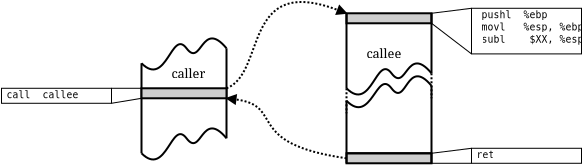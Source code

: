 <?xml version="1.0" encoding="UTF-8"?>
<dia:diagram xmlns:dia="http://www.lysator.liu.se/~alla/dia/">
  <dia:layer name="Background" visible="true">
    <dia:object type="Standard - BezierLine" version="0" id="O0">
      <dia:attribute name="obj_pos">
        <dia:point val="18.75,25.75"/>
      </dia:attribute>
      <dia:attribute name="obj_bb">
        <dia:rectangle val="12.651,22.347;18.807,25.807"/>
      </dia:attribute>
      <dia:attribute name="bez_points">
        <dia:point val="18.75,25.75"/>
        <dia:point val="13.5,25"/>
        <dia:point val="15.75,23.125"/>
        <dia:point val="12.75,22.75"/>
      </dia:attribute>
      <dia:attribute name="corner_types">
        <dia:enum val="0"/>
        <dia:enum val="0"/>
      </dia:attribute>
      <dia:attribute name="line_style">
        <dia:enum val="4"/>
      </dia:attribute>
      <dia:attribute name="end_arrow">
        <dia:enum val="3"/>
      </dia:attribute>
      <dia:attribute name="end_arrow_length">
        <dia:real val="0.4"/>
      </dia:attribute>
      <dia:attribute name="end_arrow_width">
        <dia:real val="0.4"/>
      </dia:attribute>
      <dia:connections>
        <dia:connection handle="0" to="O3" connection="3"/>
      </dia:connections>
    </dia:object>
    <dia:object type="Standard - Text" version="0" id="O1">
      <dia:attribute name="obj_pos">
        <dia:point val="19.75,20.75"/>
      </dia:attribute>
      <dia:attribute name="obj_bb">
        <dia:rectangle val="19.75,20.15;21.1,21.2"/>
      </dia:attribute>
      <dia:attribute name="text">
        <dia:composite type="text">
          <dia:attribute name="string">
            <dia:string>#callee#</dia:string>
          </dia:attribute>
          <dia:attribute name="font">
            <dia:font family="serif" style="0" name="Times-Roman"/>
          </dia:attribute>
          <dia:attribute name="height">
            <dia:real val="0.8"/>
          </dia:attribute>
          <dia:attribute name="pos">
            <dia:point val="19.75,20.75"/>
          </dia:attribute>
          <dia:attribute name="color">
            <dia:color val="#000000"/>
          </dia:attribute>
          <dia:attribute name="alignment">
            <dia:enum val="0"/>
          </dia:attribute>
        </dia:composite>
      </dia:attribute>
    </dia:object>
    <dia:object type="Standard - Text" version="0" id="O2">
      <dia:attribute name="obj_pos">
        <dia:point val="10,21.75"/>
      </dia:attribute>
      <dia:attribute name="obj_bb">
        <dia:rectangle val="10,21.15;11.35,22.2"/>
      </dia:attribute>
      <dia:attribute name="text">
        <dia:composite type="text">
          <dia:attribute name="string">
            <dia:string>#caller#</dia:string>
          </dia:attribute>
          <dia:attribute name="font">
            <dia:font family="serif" style="0" name="Times-Roman"/>
          </dia:attribute>
          <dia:attribute name="height">
            <dia:real val="0.8"/>
          </dia:attribute>
          <dia:attribute name="pos">
            <dia:point val="10,21.75"/>
          </dia:attribute>
          <dia:attribute name="color">
            <dia:color val="#000000"/>
          </dia:attribute>
          <dia:attribute name="alignment">
            <dia:enum val="0"/>
          </dia:attribute>
        </dia:composite>
      </dia:attribute>
    </dia:object>
    <dia:object type="Standard - Box" version="0" id="O3">
      <dia:attribute name="obj_pos">
        <dia:point val="18.75,25.5"/>
      </dia:attribute>
      <dia:attribute name="obj_bb">
        <dia:rectangle val="18.7,25.45;23.05,26.05"/>
      </dia:attribute>
      <dia:attribute name="elem_corner">
        <dia:point val="18.75,25.5"/>
      </dia:attribute>
      <dia:attribute name="elem_width">
        <dia:real val="4.25"/>
      </dia:attribute>
      <dia:attribute name="elem_height">
        <dia:real val="0.5"/>
      </dia:attribute>
      <dia:attribute name="inner_color">
        <dia:color val="#cecece"/>
      </dia:attribute>
      <dia:attribute name="show_background">
        <dia:boolean val="true"/>
      </dia:attribute>
    </dia:object>
    <dia:object type="Standard - Box" version="0" id="O4">
      <dia:attribute name="obj_pos">
        <dia:point val="25,25.25"/>
      </dia:attribute>
      <dia:attribute name="obj_bb">
        <dia:rectangle val="24.975,25.225;30.525,26.025"/>
      </dia:attribute>
      <dia:attribute name="elem_corner">
        <dia:point val="25,25.25"/>
      </dia:attribute>
      <dia:attribute name="elem_width">
        <dia:real val="5.5"/>
      </dia:attribute>
      <dia:attribute name="elem_height">
        <dia:real val="0.75"/>
      </dia:attribute>
      <dia:attribute name="border_width">
        <dia:real val="0.05"/>
      </dia:attribute>
      <dia:attribute name="show_background">
        <dia:boolean val="true"/>
      </dia:attribute>
    </dia:object>
    <dia:object type="Standard - Text" version="0" id="O5">
      <dia:attribute name="obj_pos">
        <dia:point val="25.25,25.75"/>
      </dia:attribute>
      <dia:attribute name="obj_bb">
        <dia:rectangle val="25.25,25.35;26,26.1"/>
      </dia:attribute>
      <dia:attribute name="text">
        <dia:composite type="text">
          <dia:attribute name="string">
            <dia:string>#ret#</dia:string>
          </dia:attribute>
          <dia:attribute name="font">
            <dia:font family="monospace" style="0" name="Courier"/>
          </dia:attribute>
          <dia:attribute name="height">
            <dia:real val="0.6"/>
          </dia:attribute>
          <dia:attribute name="pos">
            <dia:point val="25.25,25.75"/>
          </dia:attribute>
          <dia:attribute name="color">
            <dia:color val="#000000"/>
          </dia:attribute>
          <dia:attribute name="alignment">
            <dia:enum val="0"/>
          </dia:attribute>
        </dia:composite>
      </dia:attribute>
    </dia:object>
    <dia:object type="Standard - Line" version="0" id="O6">
      <dia:attribute name="obj_pos">
        <dia:point val="23,25.5"/>
      </dia:attribute>
      <dia:attribute name="obj_bb">
        <dia:rectangle val="22.972,25.222;25.028,25.528"/>
      </dia:attribute>
      <dia:attribute name="conn_endpoints">
        <dia:point val="23,25.5"/>
        <dia:point val="25,25.25"/>
      </dia:attribute>
      <dia:attribute name="numcp">
        <dia:int val="1"/>
      </dia:attribute>
      <dia:attribute name="line_width">
        <dia:real val="0.05"/>
      </dia:attribute>
      <dia:connections>
        <dia:connection handle="0" to="O3" connection="2"/>
        <dia:connection handle="1" to="O4" connection="0"/>
      </dia:connections>
    </dia:object>
    <dia:object type="Standard - Line" version="0" id="O7">
      <dia:attribute name="obj_pos">
        <dia:point val="23,26"/>
      </dia:attribute>
      <dia:attribute name="obj_bb">
        <dia:rectangle val="22.975,25.975;25.025,26.025"/>
      </dia:attribute>
      <dia:attribute name="conn_endpoints">
        <dia:point val="23,26"/>
        <dia:point val="25,26"/>
      </dia:attribute>
      <dia:attribute name="numcp">
        <dia:int val="1"/>
      </dia:attribute>
      <dia:attribute name="line_width">
        <dia:real val="0.05"/>
      </dia:attribute>
      <dia:connections>
        <dia:connection handle="0" to="O3" connection="7"/>
        <dia:connection handle="1" to="O4" connection="5"/>
      </dia:connections>
    </dia:object>
    <dia:object type="Standard - Line" version="0" id="O8">
      <dia:attribute name="obj_pos">
        <dia:point val="18.75,22.875"/>
      </dia:attribute>
      <dia:attribute name="obj_bb">
        <dia:rectangle val="18.7,22.825;18.8,26.05"/>
      </dia:attribute>
      <dia:attribute name="conn_endpoints">
        <dia:point val="18.75,22.875"/>
        <dia:point val="18.75,26"/>
      </dia:attribute>
      <dia:attribute name="numcp">
        <dia:int val="1"/>
      </dia:attribute>
      <dia:connections>
        <dia:connection handle="0" to="O20" connection="0"/>
        <dia:connection handle="1" to="O3" connection="5"/>
      </dia:connections>
    </dia:object>
    <dia:object type="Standard - Line" version="0" id="O9">
      <dia:attribute name="obj_pos">
        <dia:point val="23,22.125"/>
      </dia:attribute>
      <dia:attribute name="obj_bb">
        <dia:rectangle val="22.95,22.075;23.05,26.05"/>
      </dia:attribute>
      <dia:attribute name="conn_endpoints">
        <dia:point val="23,22.125"/>
        <dia:point val="23,26"/>
      </dia:attribute>
      <dia:attribute name="numcp">
        <dia:int val="1"/>
      </dia:attribute>
      <dia:connections>
        <dia:connection handle="0" to="O21" connection="0"/>
        <dia:connection handle="1" to="O3" connection="7"/>
      </dia:connections>
    </dia:object>
    <dia:object type="Standard - Line" version="0" id="O10">
      <dia:attribute name="obj_pos">
        <dia:point val="23,25.5"/>
      </dia:attribute>
      <dia:attribute name="obj_bb">
        <dia:rectangle val="18.7,25.45;23.05,25.55"/>
      </dia:attribute>
      <dia:attribute name="conn_endpoints">
        <dia:point val="23,25.5"/>
        <dia:point val="18.75,25.5"/>
      </dia:attribute>
      <dia:attribute name="numcp">
        <dia:int val="1"/>
      </dia:attribute>
      <dia:connections>
        <dia:connection handle="0" to="O3" connection="2"/>
        <dia:connection handle="1" to="O3" connection="0"/>
      </dia:connections>
    </dia:object>
    <dia:object type="Standard - Line" version="0" id="O11">
      <dia:attribute name="obj_pos">
        <dia:point val="8.5,21"/>
      </dia:attribute>
      <dia:attribute name="obj_bb">
        <dia:rectangle val="8.45,20.95;8.55,25.55"/>
      </dia:attribute>
      <dia:attribute name="conn_endpoints">
        <dia:point val="8.5,21"/>
        <dia:point val="8.5,25.5"/>
      </dia:attribute>
      <dia:attribute name="numcp">
        <dia:int val="1"/>
      </dia:attribute>
    </dia:object>
    <dia:object type="Standard - Line" version="0" id="O12">
      <dia:attribute name="obj_pos">
        <dia:point val="12.75,20.25"/>
      </dia:attribute>
      <dia:attribute name="obj_bb">
        <dia:rectangle val="12.7,20.2;12.8,24.8"/>
      </dia:attribute>
      <dia:attribute name="conn_endpoints">
        <dia:point val="12.75,20.25"/>
        <dia:point val="12.75,24.75"/>
      </dia:attribute>
      <dia:attribute name="numcp">
        <dia:int val="1"/>
      </dia:attribute>
    </dia:object>
    <dia:object type="Standard - BezierLine" version="0" id="O13">
      <dia:attribute name="obj_pos">
        <dia:point val="8.5,21"/>
      </dia:attribute>
      <dia:attribute name="obj_bb">
        <dia:rectangle val="8.429,19.707;12.82,21.36"/>
      </dia:attribute>
      <dia:attribute name="bez_points">
        <dia:point val="8.5,21"/>
        <dia:point val="9.75,22.25"/>
        <dia:point val="10,19.25"/>
        <dia:point val="10.75,20.25"/>
        <dia:point val="11.5,21.25"/>
        <dia:point val="11.5,18.75"/>
        <dia:point val="12.75,20.25"/>
      </dia:attribute>
      <dia:attribute name="corner_types">
        <dia:enum val="0"/>
        <dia:enum val="0"/>
        <dia:enum val="0"/>
      </dia:attribute>
    </dia:object>
    <dia:object type="Standard - BezierLine" version="0" id="O14">
      <dia:attribute name="obj_pos">
        <dia:point val="8.5,25.5"/>
      </dia:attribute>
      <dia:attribute name="obj_bb">
        <dia:rectangle val="8.429,24.207;12.82,25.86"/>
      </dia:attribute>
      <dia:attribute name="bez_points">
        <dia:point val="8.5,25.5"/>
        <dia:point val="9.75,26.75"/>
        <dia:point val="10,23.75"/>
        <dia:point val="10.75,24.75"/>
        <dia:point val="11.5,25.75"/>
        <dia:point val="11.5,23.25"/>
        <dia:point val="12.75,24.75"/>
      </dia:attribute>
      <dia:attribute name="corner_types">
        <dia:enum val="0"/>
        <dia:enum val="0"/>
        <dia:enum val="0"/>
      </dia:attribute>
    </dia:object>
    <dia:object type="Standard - BezierLine" version="0" id="O15">
      <dia:attribute name="obj_pos">
        <dia:point val="18.75,22.875"/>
      </dia:attribute>
      <dia:attribute name="obj_bb">
        <dia:rectangle val="18.679,21.6;23.07,23.246"/>
      </dia:attribute>
      <dia:attribute name="bez_points">
        <dia:point val="18.75,22.875"/>
        <dia:point val="20,24.125"/>
        <dia:point val="20.25,21.25"/>
        <dia:point val="21,22.25"/>
        <dia:point val="21.75,23.25"/>
        <dia:point val="21.75,20.625"/>
        <dia:point val="23,22.125"/>
      </dia:attribute>
      <dia:attribute name="corner_types">
        <dia:enum val="0"/>
        <dia:enum val="0"/>
        <dia:enum val="0"/>
      </dia:attribute>
      <dia:connections>
        <dia:connection handle="0" to="O20" connection="0"/>
        <dia:connection handle="6" to="O21" connection="0"/>
      </dia:connections>
    </dia:object>
    <dia:object type="Standard - Box" version="0" id="O16">
      <dia:attribute name="obj_pos">
        <dia:point val="18.75,18.5"/>
      </dia:attribute>
      <dia:attribute name="obj_bb">
        <dia:rectangle val="18.7,18.45;23.05,19.05"/>
      </dia:attribute>
      <dia:attribute name="elem_corner">
        <dia:point val="18.75,18.5"/>
      </dia:attribute>
      <dia:attribute name="elem_width">
        <dia:real val="4.25"/>
      </dia:attribute>
      <dia:attribute name="elem_height">
        <dia:real val="0.5"/>
      </dia:attribute>
      <dia:attribute name="inner_color">
        <dia:color val="#cecece"/>
      </dia:attribute>
      <dia:attribute name="show_background">
        <dia:boolean val="true"/>
      </dia:attribute>
    </dia:object>
    <dia:object type="Standard - Line" version="0" id="O17">
      <dia:attribute name="obj_pos">
        <dia:point val="18.75,18.5"/>
      </dia:attribute>
      <dia:attribute name="obj_bb">
        <dia:rectangle val="18.7,18.45;18.8,22.3"/>
      </dia:attribute>
      <dia:attribute name="conn_endpoints">
        <dia:point val="18.75,18.5"/>
        <dia:point val="18.75,22.25"/>
      </dia:attribute>
      <dia:attribute name="numcp">
        <dia:int val="1"/>
      </dia:attribute>
      <dia:connections>
        <dia:connection handle="0" to="O16" connection="0"/>
      </dia:connections>
    </dia:object>
    <dia:object type="Standard - Line" version="0" id="O18">
      <dia:attribute name="obj_pos">
        <dia:point val="23,18.5"/>
      </dia:attribute>
      <dia:attribute name="obj_bb">
        <dia:rectangle val="22.95,18.45;23.05,21.55"/>
      </dia:attribute>
      <dia:attribute name="conn_endpoints">
        <dia:point val="23,18.5"/>
        <dia:point val="23,21.5"/>
      </dia:attribute>
      <dia:attribute name="numcp">
        <dia:int val="1"/>
      </dia:attribute>
      <dia:connections>
        <dia:connection handle="0" to="O16" connection="2"/>
      </dia:connections>
    </dia:object>
    <dia:object type="Standard - BezierLine" version="0" id="O19">
      <dia:attribute name="obj_pos">
        <dia:point val="18.75,22.25"/>
      </dia:attribute>
      <dia:attribute name="obj_bb">
        <dia:rectangle val="18.679,20.957;23.07,22.61"/>
      </dia:attribute>
      <dia:attribute name="bez_points">
        <dia:point val="18.75,22.25"/>
        <dia:point val="20,23.5"/>
        <dia:point val="20.25,20.5"/>
        <dia:point val="21,21.5"/>
        <dia:point val="21.75,22.5"/>
        <dia:point val="21.75,20"/>
        <dia:point val="23,21.5"/>
      </dia:attribute>
      <dia:attribute name="corner_types">
        <dia:enum val="0"/>
        <dia:enum val="0"/>
        <dia:enum val="0"/>
      </dia:attribute>
    </dia:object>
    <dia:object type="Standard - Line" version="0" id="O20">
      <dia:attribute name="obj_pos">
        <dia:point val="18.75,22.25"/>
      </dia:attribute>
      <dia:attribute name="obj_bb">
        <dia:rectangle val="18.7,22.2;18.8,23.55"/>
      </dia:attribute>
      <dia:attribute name="conn_endpoints">
        <dia:point val="18.75,22.25"/>
        <dia:point val="18.75,23.5"/>
      </dia:attribute>
      <dia:attribute name="numcp">
        <dia:int val="1"/>
      </dia:attribute>
      <dia:attribute name="line_style">
        <dia:enum val="4"/>
      </dia:attribute>
    </dia:object>
    <dia:object type="Standard - Line" version="0" id="O21">
      <dia:attribute name="obj_pos">
        <dia:point val="23,21.5"/>
      </dia:attribute>
      <dia:attribute name="obj_bb">
        <dia:rectangle val="22.95,21.45;23.05,22.8"/>
      </dia:attribute>
      <dia:attribute name="conn_endpoints">
        <dia:point val="23,21.5"/>
        <dia:point val="23,22.75"/>
      </dia:attribute>
      <dia:attribute name="numcp">
        <dia:int val="1"/>
      </dia:attribute>
      <dia:attribute name="line_style">
        <dia:enum val="4"/>
      </dia:attribute>
    </dia:object>
    <dia:object type="Standard - Box" version="0" id="O22">
      <dia:attribute name="obj_pos">
        <dia:point val="25,18.25"/>
      </dia:attribute>
      <dia:attribute name="obj_bb">
        <dia:rectangle val="24.975,18.225;30.525,20.556"/>
      </dia:attribute>
      <dia:attribute name="elem_corner">
        <dia:point val="25,18.25"/>
      </dia:attribute>
      <dia:attribute name="elem_width">
        <dia:real val="5.5"/>
      </dia:attribute>
      <dia:attribute name="elem_height">
        <dia:real val="2.281"/>
      </dia:attribute>
      <dia:attribute name="border_width">
        <dia:real val="0.05"/>
      </dia:attribute>
      <dia:attribute name="show_background">
        <dia:boolean val="false"/>
      </dia:attribute>
    </dia:object>
    <dia:object type="Standard - Line" version="0" id="O23">
      <dia:attribute name="obj_pos">
        <dia:point val="23,18.5"/>
      </dia:attribute>
      <dia:attribute name="obj_bb">
        <dia:rectangle val="22.972,18.222;25.028,18.528"/>
      </dia:attribute>
      <dia:attribute name="conn_endpoints">
        <dia:point val="23,18.5"/>
        <dia:point val="25,18.25"/>
      </dia:attribute>
      <dia:attribute name="numcp">
        <dia:int val="1"/>
      </dia:attribute>
      <dia:attribute name="line_width">
        <dia:real val="0.05"/>
      </dia:attribute>
      <dia:connections>
        <dia:connection handle="0" to="O16" connection="2"/>
        <dia:connection handle="1" to="O22" connection="0"/>
      </dia:connections>
    </dia:object>
    <dia:object type="Standard - Line" version="0" id="O24">
      <dia:attribute name="obj_pos">
        <dia:point val="23,19"/>
      </dia:attribute>
      <dia:attribute name="obj_bb">
        <dia:rectangle val="22.965,18.965;25.035,20.566"/>
      </dia:attribute>
      <dia:attribute name="conn_endpoints">
        <dia:point val="23,19"/>
        <dia:point val="25,20.531"/>
      </dia:attribute>
      <dia:attribute name="numcp">
        <dia:int val="1"/>
      </dia:attribute>
      <dia:attribute name="line_width">
        <dia:real val="0.05"/>
      </dia:attribute>
      <dia:connections>
        <dia:connection handle="0" to="O16" connection="7"/>
        <dia:connection handle="1" to="O22" connection="5"/>
      </dia:connections>
    </dia:object>
    <dia:object type="Standard - BezierLine" version="0" id="O25">
      <dia:attribute name="obj_pos">
        <dia:point val="12.75,22.25"/>
      </dia:attribute>
      <dia:attribute name="obj_bb">
        <dia:rectangle val="12.686,17.981;18.939,22.314"/>
      </dia:attribute>
      <dia:attribute name="bez_points">
        <dia:point val="12.75,22.25"/>
        <dia:point val="14.75,21.5"/>
        <dia:point val="13.5,16.5"/>
        <dia:point val="18.75,18.5"/>
      </dia:attribute>
      <dia:attribute name="corner_types">
        <dia:enum val="0"/>
        <dia:enum val="0"/>
      </dia:attribute>
      <dia:attribute name="line_style">
        <dia:enum val="4"/>
      </dia:attribute>
      <dia:attribute name="end_arrow">
        <dia:enum val="3"/>
      </dia:attribute>
      <dia:attribute name="end_arrow_length">
        <dia:real val="0.4"/>
      </dia:attribute>
      <dia:attribute name="end_arrow_width">
        <dia:real val="0.4"/>
      </dia:attribute>
      <dia:connections>
        <dia:connection handle="0" to="O26" connection="2"/>
        <dia:connection handle="3" to="O16" connection="0"/>
      </dia:connections>
    </dia:object>
    <dia:object type="Standard - Box" version="0" id="O26">
      <dia:attribute name="obj_pos">
        <dia:point val="8.5,22.25"/>
      </dia:attribute>
      <dia:attribute name="obj_bb">
        <dia:rectangle val="8.45,22.2;12.8,22.8"/>
      </dia:attribute>
      <dia:attribute name="elem_corner">
        <dia:point val="8.5,22.25"/>
      </dia:attribute>
      <dia:attribute name="elem_width">
        <dia:real val="4.25"/>
      </dia:attribute>
      <dia:attribute name="elem_height">
        <dia:real val="0.5"/>
      </dia:attribute>
      <dia:attribute name="inner_color">
        <dia:color val="#cecece"/>
      </dia:attribute>
      <dia:attribute name="show_background">
        <dia:boolean val="true"/>
      </dia:attribute>
    </dia:object>
    <dia:object type="Standard - Box" version="0" id="O27">
      <dia:attribute name="obj_pos">
        <dia:point val="1.5,22.25"/>
      </dia:attribute>
      <dia:attribute name="obj_bb">
        <dia:rectangle val="1.475,22.225;7.025,23.025"/>
      </dia:attribute>
      <dia:attribute name="elem_corner">
        <dia:point val="1.5,22.25"/>
      </dia:attribute>
      <dia:attribute name="elem_width">
        <dia:real val="5.5"/>
      </dia:attribute>
      <dia:attribute name="elem_height">
        <dia:real val="0.75"/>
      </dia:attribute>
      <dia:attribute name="border_width">
        <dia:real val="0.05"/>
      </dia:attribute>
      <dia:attribute name="show_background">
        <dia:boolean val="true"/>
      </dia:attribute>
    </dia:object>
    <dia:object type="Standard - Text" version="0" id="O28">
      <dia:attribute name="obj_pos">
        <dia:point val="1.75,22.75"/>
      </dia:attribute>
      <dia:attribute name="obj_bb">
        <dia:rectangle val="1.75,22.35;4.75,23.1"/>
      </dia:attribute>
      <dia:attribute name="text">
        <dia:composite type="text">
          <dia:attribute name="string">
            <dia:string>#call  callee#</dia:string>
          </dia:attribute>
          <dia:attribute name="font">
            <dia:font family="monospace" style="0" name="Courier"/>
          </dia:attribute>
          <dia:attribute name="height">
            <dia:real val="0.6"/>
          </dia:attribute>
          <dia:attribute name="pos">
            <dia:point val="1.75,22.75"/>
          </dia:attribute>
          <dia:attribute name="color">
            <dia:color val="#000000"/>
          </dia:attribute>
          <dia:attribute name="alignment">
            <dia:enum val="0"/>
          </dia:attribute>
        </dia:composite>
      </dia:attribute>
    </dia:object>
    <dia:object type="Standard - Line" version="0" id="O29">
      <dia:attribute name="obj_pos">
        <dia:point val="7,22.25"/>
      </dia:attribute>
      <dia:attribute name="obj_bb">
        <dia:rectangle val="6.975,22.225;8.525,22.275"/>
      </dia:attribute>
      <dia:attribute name="conn_endpoints">
        <dia:point val="7,22.25"/>
        <dia:point val="8.5,22.25"/>
      </dia:attribute>
      <dia:attribute name="numcp">
        <dia:int val="1"/>
      </dia:attribute>
      <dia:attribute name="line_width">
        <dia:real val="0.05"/>
      </dia:attribute>
      <dia:connections>
        <dia:connection handle="0" to="O27" connection="2"/>
        <dia:connection handle="1" to="O26" connection="0"/>
      </dia:connections>
    </dia:object>
    <dia:object type="Standard - Line" version="0" id="O30">
      <dia:attribute name="obj_pos">
        <dia:point val="7,23"/>
      </dia:attribute>
      <dia:attribute name="obj_bb">
        <dia:rectangle val="6.971,22.721;8.529,23.029"/>
      </dia:attribute>
      <dia:attribute name="conn_endpoints">
        <dia:point val="7,23"/>
        <dia:point val="8.5,22.75"/>
      </dia:attribute>
      <dia:attribute name="numcp">
        <dia:int val="1"/>
      </dia:attribute>
      <dia:attribute name="line_width">
        <dia:real val="0.05"/>
      </dia:attribute>
      <dia:connections>
        <dia:connection handle="0" to="O27" connection="7"/>
        <dia:connection handle="1" to="O26" connection="5"/>
      </dia:connections>
    </dia:object>
    <dia:object type="Standard - Text" version="0" id="O31">
      <dia:attribute name="obj_pos">
        <dia:point val="25.5,18.75"/>
      </dia:attribute>
      <dia:attribute name="obj_bb">
        <dia:rectangle val="25.5,18.336;29.764,20.358"/>
      </dia:attribute>
      <dia:attribute name="text">
        <dia:composite type="text">
          <dia:attribute name="string">
            <dia:string>#pushl  %ebp
movl   %esp, %ebp
subl    $XX, %esp#</dia:string>
          </dia:attribute>
          <dia:attribute name="font">
            <dia:font family="monospace" style="0" name="Courier"/>
          </dia:attribute>
          <dia:attribute name="height">
            <dia:real val="0.61"/>
          </dia:attribute>
          <dia:attribute name="pos">
            <dia:point val="25.5,18.75"/>
          </dia:attribute>
          <dia:attribute name="color">
            <dia:color val="#000000"/>
          </dia:attribute>
          <dia:attribute name="alignment">
            <dia:enum val="0"/>
          </dia:attribute>
        </dia:composite>
      </dia:attribute>
    </dia:object>
  </dia:layer>
</dia:diagram>
